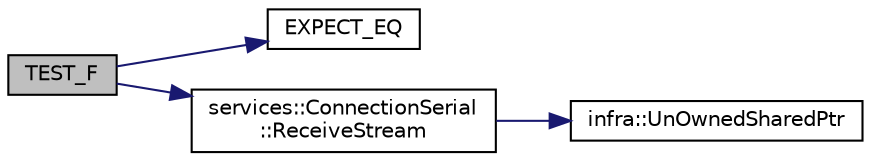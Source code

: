 digraph "TEST_F"
{
 // INTERACTIVE_SVG=YES
  edge [fontname="Helvetica",fontsize="10",labelfontname="Helvetica",labelfontsize="10"];
  node [fontname="Helvetica",fontsize="10",shape=record];
  rankdir="LR";
  Node106 [label="TEST_F",height=0.2,width=0.4,color="black", fillcolor="grey75", style="filled", fontcolor="black"];
  Node106 -> Node107 [color="midnightblue",fontsize="10",style="solid",fontname="Helvetica"];
  Node107 [label="EXPECT_EQ",height=0.2,width=0.4,color="black", fillcolor="white", style="filled",URL="$d6/def/_test_json_8cpp.html#a82745227e2f0a8edbb4ae630d88a8e86"];
  Node106 -> Node108 [color="midnightblue",fontsize="10",style="solid",fontname="Helvetica"];
  Node108 [label="services::ConnectionSerial\l::ReceiveStream",height=0.2,width=0.4,color="black", fillcolor="white", style="filled",URL="$d3/d9a/classservices_1_1_connection_serial.html#aab391e5a2f14d315d6f39ff56c5043e7"];
  Node108 -> Node109 [color="midnightblue",fontsize="10",style="solid",fontname="Helvetica"];
  Node109 [label="infra::UnOwnedSharedPtr",height=0.2,width=0.4,color="black", fillcolor="white", style="filled",URL="$d0/de3/namespaceinfra.html#ac3c0a826875c1144325a232134f08146"];
}
